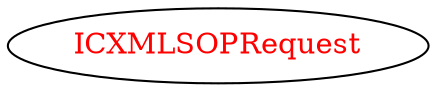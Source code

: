 digraph dependencyGraph {
 concentrate=true;
 ranksep="2.0";
 rankdir="LR"; 
 splines="ortho";
"ICXMLSOPRequest" [fontcolor="red"];
}